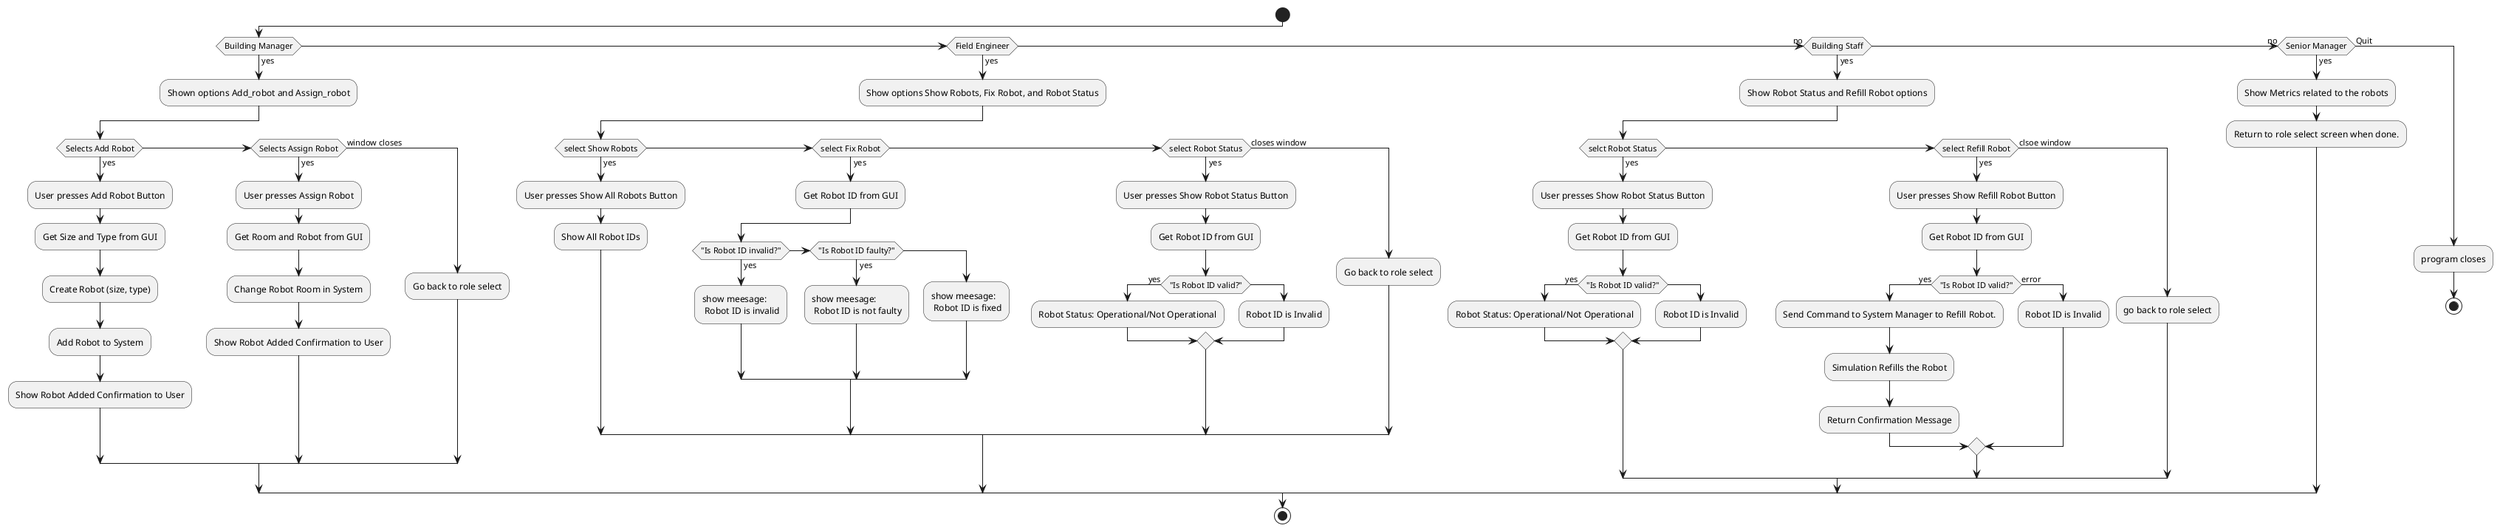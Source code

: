  @startuml
start
if (Building Manager) then (yes)
  :Shown options Add_robot and Assign_robot;
  if(Selects Add Robot) then(yes)
    :User presses Add Robot Button;
    :Get Size and Type from GUI;
    :Create Robot (size, type);
    :Add Robot to System;
    :Show Robot Added Confirmation to User;
  elseif (Selects Assign Robot) then (yes)
    :User presses Assign Robot;
    :Get Room and Robot from GUI;
    :Change Robot Room in System;
    :Show Robot Added Confirmation to User;
  else (window closes)
    :Go back to role select;
  endif

elseif (Field Engineer) then (yes)
  :Show options Show Robots, Fix Robot, and Robot Status;
  if(select Show Robots) then (yes)
    :User presses Show All Robots Button;
    :Show All Robot IDs;
  elseif(select Fix Robot) then (yes)
    :Get Robot ID from GUI;
    if ("Is Robot ID invalid?") then (yes)
        :show meesage: \n Robot ID is invalid;
    else if ("Is Robot ID faulty?") then (yes)
        :show meesage: \n Robot ID is not faulty;
    else
        :show meesage: \n Robot ID is fixed;
    endif
  elseif(select Robot Status) then (yes) 
    :User presses Show Robot Status Button;
  :Get Robot ID from GUI;
  if ("Is Robot ID valid?") then (yes)
    :Robot Status: Operational/Not Operational;
  else
    :Robot ID is Invalid;
  endif
  else (closes window)
    :Go back to role select;
  endif

(no) elseif (Building Staff) then (yes)
  :Show Robot Status and Refill Robot options;
  if (selct Robot Status) then (yes)
    :User presses Show Robot Status Button;
    :Get Robot ID from GUI;
    if ("Is Robot ID valid?") then (yes)
      :Robot Status: Operational/Not Operational;
    else
      :Robot ID is Invalid;
    endif
  elseif(select Refill Robot) then (yes)
    :User presses Show Refill Robot Button;
    :Get Robot ID from GUI;
    if ("Is Robot ID valid?") then (yes)
      :Send Command to System Manager to Refill Robot.;
      :Simulation Refills the Robot;
      :Return Confirmation Message;
    else (error)
      :Robot ID is Invalid;
    endif
  else (clsoe window)
    :go back to role select;
  endif 
(no) elseif (Senior Manager) then (yes)
  :Show Metrics related to the robots;
  :Return to role select screen when done.;
else (Quit)
  :program closes;
  stop
endif
stop
@enduml